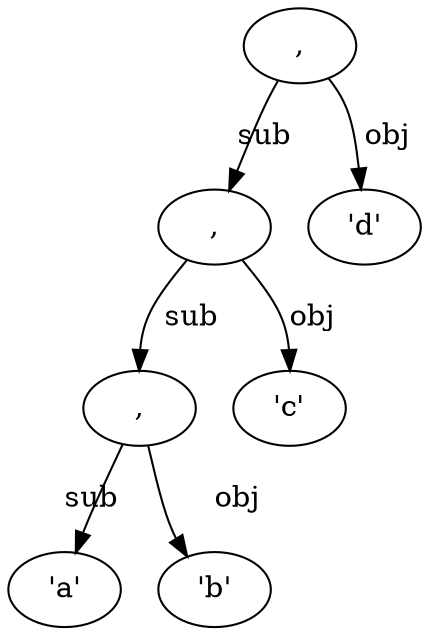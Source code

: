 digraph {
  #layout=neato
  splines=curved
  concentrate=true
  compound=true;

  e1 [label=","]
  e2 [label="'a'"]
  e3 [label="'b'"]
  e1 -> e2 [label="sub"]
  e1 -> e3 [label="obj"]

  e4 [label=","]
  e5 [label="'c'"]
  e4 -> e1  [label="sub"]
  e4 -> e5 [label="obj"]

  e6 [label=","]
  e7 [label="'d'"]
  e6 -> e4  [label="sub"]
  e6 -> e7 [label="obj"]
}
